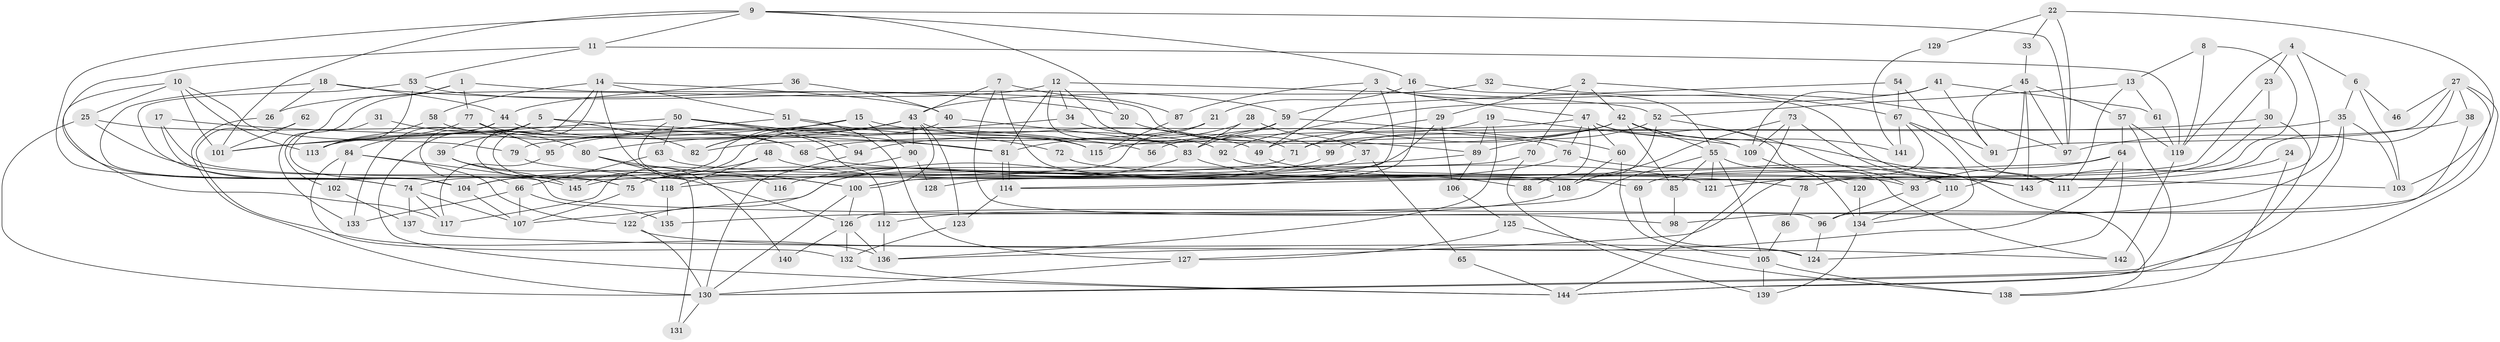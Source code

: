 // coarse degree distribution, {6: 0.18811881188118812, 4: 0.16831683168316833, 11: 0.009900990099009901, 3: 0.2079207920792079, 9: 0.039603960396039604, 8: 0.039603960396039604, 7: 0.0891089108910891, 5: 0.12871287128712872, 2: 0.1188118811881188, 10: 0.009900990099009901}
// Generated by graph-tools (version 1.1) at 2025/24/03/03/25 07:24:02]
// undirected, 145 vertices, 290 edges
graph export_dot {
graph [start="1"]
  node [color=gray90,style=filled];
  1;
  2;
  3;
  4;
  5;
  6;
  7;
  8;
  9;
  10;
  11;
  12;
  13;
  14;
  15;
  16;
  17;
  18;
  19;
  20;
  21;
  22;
  23;
  24;
  25;
  26;
  27;
  28;
  29;
  30;
  31;
  32;
  33;
  34;
  35;
  36;
  37;
  38;
  39;
  40;
  41;
  42;
  43;
  44;
  45;
  46;
  47;
  48;
  49;
  50;
  51;
  52;
  53;
  54;
  55;
  56;
  57;
  58;
  59;
  60;
  61;
  62;
  63;
  64;
  65;
  66;
  67;
  68;
  69;
  70;
  71;
  72;
  73;
  74;
  75;
  76;
  77;
  78;
  79;
  80;
  81;
  82;
  83;
  84;
  85;
  86;
  87;
  88;
  89;
  90;
  91;
  92;
  93;
  94;
  95;
  96;
  97;
  98;
  99;
  100;
  101;
  102;
  103;
  104;
  105;
  106;
  107;
  108;
  109;
  110;
  111;
  112;
  113;
  114;
  115;
  116;
  117;
  118;
  119;
  120;
  121;
  122;
  123;
  124;
  125;
  126;
  127;
  128;
  129;
  130;
  131;
  132;
  133;
  134;
  135;
  136;
  137;
  138;
  139;
  140;
  141;
  142;
  143;
  144;
  145;
  1 -- 77;
  1 -- 76;
  1 -- 102;
  1 -- 133;
  2 -- 29;
  2 -- 42;
  2 -- 67;
  2 -- 70;
  3 -- 138;
  3 -- 87;
  3 -- 47;
  3 -- 49;
  3 -- 128;
  4 -- 23;
  4 -- 119;
  4 -- 6;
  4 -- 111;
  5 -- 39;
  5 -- 144;
  5 -- 56;
  5 -- 82;
  5 -- 133;
  6 -- 35;
  6 -- 46;
  6 -- 103;
  7 -- 43;
  7 -- 96;
  7 -- 87;
  7 -- 108;
  8 -- 119;
  8 -- 121;
  8 -- 13;
  9 -- 11;
  9 -- 16;
  9 -- 20;
  9 -- 74;
  9 -- 97;
  9 -- 101;
  10 -- 101;
  10 -- 113;
  10 -- 25;
  10 -- 79;
  10 -- 117;
  11 -- 119;
  11 -- 74;
  11 -- 53;
  12 -- 52;
  12 -- 81;
  12 -- 26;
  12 -- 34;
  12 -- 83;
  12 -- 99;
  13 -- 52;
  13 -- 61;
  13 -- 111;
  14 -- 58;
  14 -- 51;
  14 -- 40;
  14 -- 116;
  14 -- 118;
  14 -- 126;
  15 -- 49;
  15 -- 82;
  15 -- 90;
  15 -- 101;
  16 -- 114;
  16 -- 55;
  16 -- 21;
  17 -- 75;
  17 -- 81;
  17 -- 104;
  18 -- 26;
  18 -- 104;
  18 -- 20;
  18 -- 44;
  19 -- 136;
  19 -- 49;
  19 -- 89;
  19 -- 109;
  20 -- 89;
  21 -- 82;
  21 -- 145;
  22 -- 103;
  22 -- 97;
  22 -- 33;
  22 -- 129;
  23 -- 100;
  23 -- 30;
  24 -- 138;
  24 -- 143;
  25 -- 130;
  25 -- 68;
  25 -- 75;
  26 -- 130;
  27 -- 126;
  27 -- 91;
  27 -- 38;
  27 -- 46;
  27 -- 78;
  27 -- 130;
  28 -- 81;
  28 -- 83;
  28 -- 37;
  29 -- 71;
  29 -- 107;
  29 -- 106;
  30 -- 69;
  30 -- 144;
  30 -- 115;
  31 -- 104;
  31 -- 80;
  32 -- 43;
  32 -- 97;
  33 -- 45;
  34 -- 95;
  34 -- 71;
  35 -- 130;
  35 -- 71;
  35 -- 98;
  35 -- 103;
  36 -- 44;
  36 -- 40;
  37 -- 75;
  37 -- 65;
  38 -- 97;
  38 -- 96;
  39 -- 145;
  39 -- 118;
  40 -- 145;
  40 -- 83;
  41 -- 109;
  41 -- 61;
  41 -- 91;
  41 -- 92;
  42 -- 55;
  42 -- 99;
  42 -- 56;
  42 -- 68;
  42 -- 85;
  42 -- 141;
  42 -- 143;
  43 -- 104;
  43 -- 90;
  43 -- 80;
  43 -- 82;
  43 -- 100;
  43 -- 115;
  43 -- 123;
  44 -- 84;
  44 -- 66;
  44 -- 92;
  45 -- 91;
  45 -- 143;
  45 -- 57;
  45 -- 97;
  45 -- 110;
  47 -- 109;
  47 -- 60;
  47 -- 76;
  47 -- 88;
  47 -- 113;
  47 -- 142;
  48 -- 117;
  48 -- 118;
  48 -- 121;
  49 -- 111;
  50 -- 112;
  50 -- 101;
  50 -- 63;
  50 -- 81;
  50 -- 94;
  50 -- 100;
  51 -- 127;
  51 -- 79;
  51 -- 72;
  52 -- 108;
  52 -- 89;
  52 -- 93;
  53 -- 59;
  53 -- 113;
  53 -- 145;
  54 -- 59;
  54 -- 111;
  54 -- 67;
  55 -- 135;
  55 -- 134;
  55 -- 85;
  55 -- 105;
  55 -- 121;
  57 -- 144;
  57 -- 64;
  57 -- 119;
  58 -- 113;
  58 -- 68;
  59 -- 94;
  59 -- 83;
  59 -- 60;
  60 -- 105;
  60 -- 108;
  61 -- 119;
  62 -- 136;
  62 -- 101;
  63 -- 66;
  63 -- 69;
  64 -- 114;
  64 -- 93;
  64 -- 124;
  64 -- 136;
  65 -- 144;
  66 -- 133;
  66 -- 107;
  66 -- 135;
  67 -- 91;
  67 -- 127;
  67 -- 134;
  67 -- 141;
  68 -- 78;
  69 -- 124;
  70 -- 139;
  70 -- 75;
  71 -- 74;
  72 -- 103;
  73 -- 108;
  73 -- 110;
  73 -- 109;
  73 -- 144;
  74 -- 107;
  74 -- 117;
  74 -- 137;
  75 -- 107;
  76 -- 100;
  76 -- 110;
  77 -- 115;
  77 -- 113;
  77 -- 95;
  78 -- 86;
  79 -- 93;
  80 -- 100;
  80 -- 131;
  80 -- 140;
  81 -- 114;
  81 -- 114;
  83 -- 88;
  83 -- 116;
  84 -- 98;
  84 -- 122;
  84 -- 102;
  84 -- 132;
  85 -- 98;
  86 -- 105;
  87 -- 115;
  89 -- 106;
  89 -- 118;
  90 -- 104;
  90 -- 128;
  92 -- 143;
  93 -- 96;
  94 -- 130;
  95 -- 117;
  96 -- 124;
  99 -- 122;
  100 -- 126;
  100 -- 130;
  102 -- 137;
  104 -- 107;
  105 -- 138;
  105 -- 139;
  106 -- 125;
  108 -- 112;
  109 -- 120;
  110 -- 134;
  112 -- 136;
  114 -- 123;
  118 -- 135;
  119 -- 142;
  120 -- 134;
  122 -- 130;
  122 -- 124;
  123 -- 132;
  125 -- 127;
  125 -- 138;
  126 -- 132;
  126 -- 136;
  126 -- 140;
  127 -- 130;
  129 -- 141;
  130 -- 131;
  132 -- 144;
  134 -- 139;
  137 -- 142;
}
